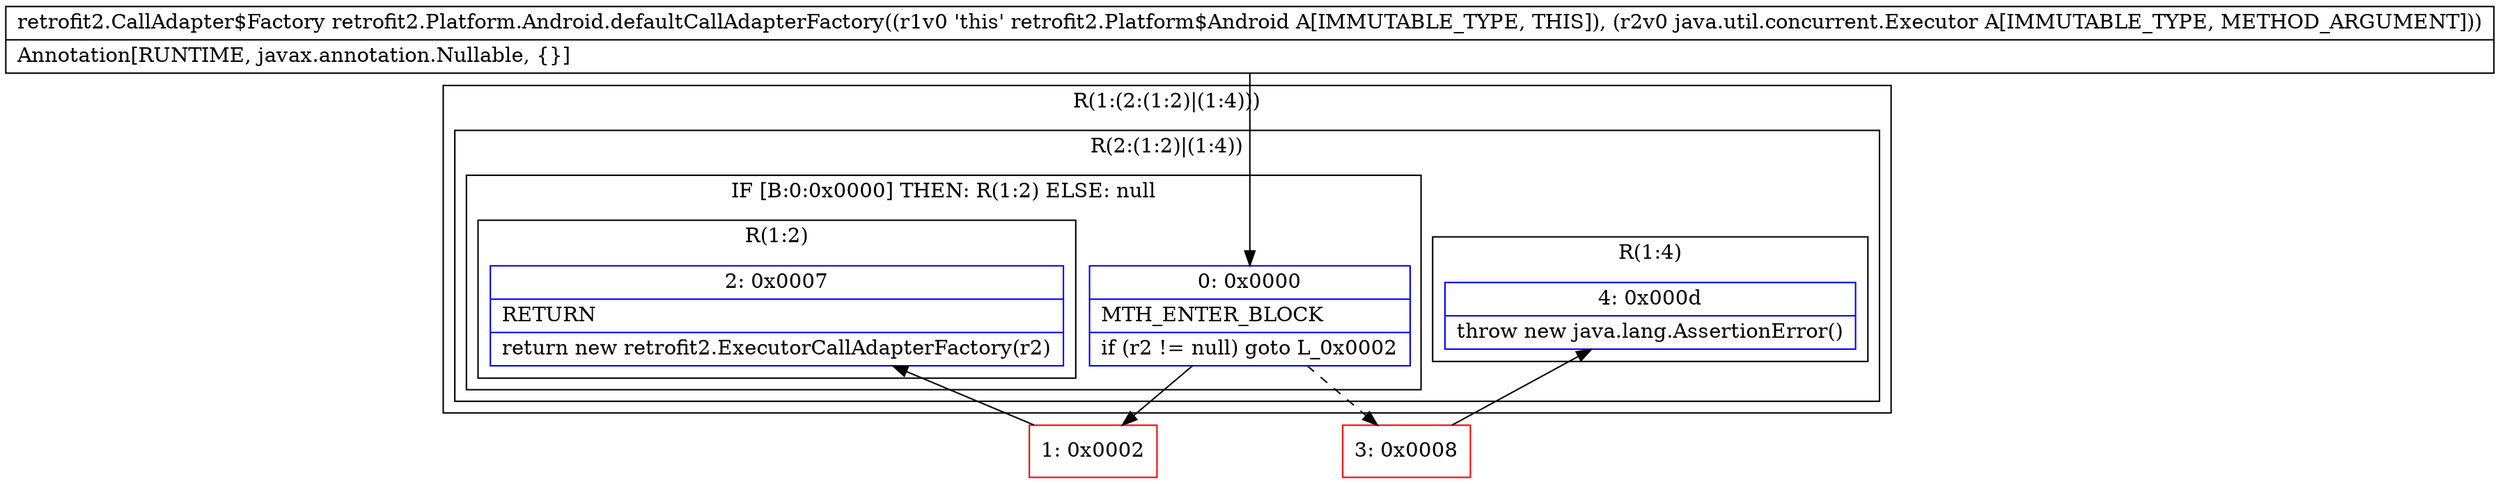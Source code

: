 digraph "CFG forretrofit2.Platform.Android.defaultCallAdapterFactory(Ljava\/util\/concurrent\/Executor;)Lretrofit2\/CallAdapter$Factory;" {
subgraph cluster_Region_153725350 {
label = "R(1:(2:(1:2)|(1:4)))";
node [shape=record,color=blue];
subgraph cluster_Region_1245049060 {
label = "R(2:(1:2)|(1:4))";
node [shape=record,color=blue];
subgraph cluster_IfRegion_1019854290 {
label = "IF [B:0:0x0000] THEN: R(1:2) ELSE: null";
node [shape=record,color=blue];
Node_0 [shape=record,label="{0\:\ 0x0000|MTH_ENTER_BLOCK\l|if (r2 != null) goto L_0x0002\l}"];
subgraph cluster_Region_840443675 {
label = "R(1:2)";
node [shape=record,color=blue];
Node_2 [shape=record,label="{2\:\ 0x0007|RETURN\l|return new retrofit2.ExecutorCallAdapterFactory(r2)\l}"];
}
}
subgraph cluster_Region_1983437927 {
label = "R(1:4)";
node [shape=record,color=blue];
Node_4 [shape=record,label="{4\:\ 0x000d|throw new java.lang.AssertionError()\l}"];
}
}
}
Node_1 [shape=record,color=red,label="{1\:\ 0x0002}"];
Node_3 [shape=record,color=red,label="{3\:\ 0x0008}"];
MethodNode[shape=record,label="{retrofit2.CallAdapter$Factory retrofit2.Platform.Android.defaultCallAdapterFactory((r1v0 'this' retrofit2.Platform$Android A[IMMUTABLE_TYPE, THIS]), (r2v0 java.util.concurrent.Executor A[IMMUTABLE_TYPE, METHOD_ARGUMENT]))  | Annotation[RUNTIME, javax.annotation.Nullable, \{\}]\l}"];
MethodNode -> Node_0;
Node_0 -> Node_1;
Node_0 -> Node_3[style=dashed];
Node_1 -> Node_2;
Node_3 -> Node_4;
}

